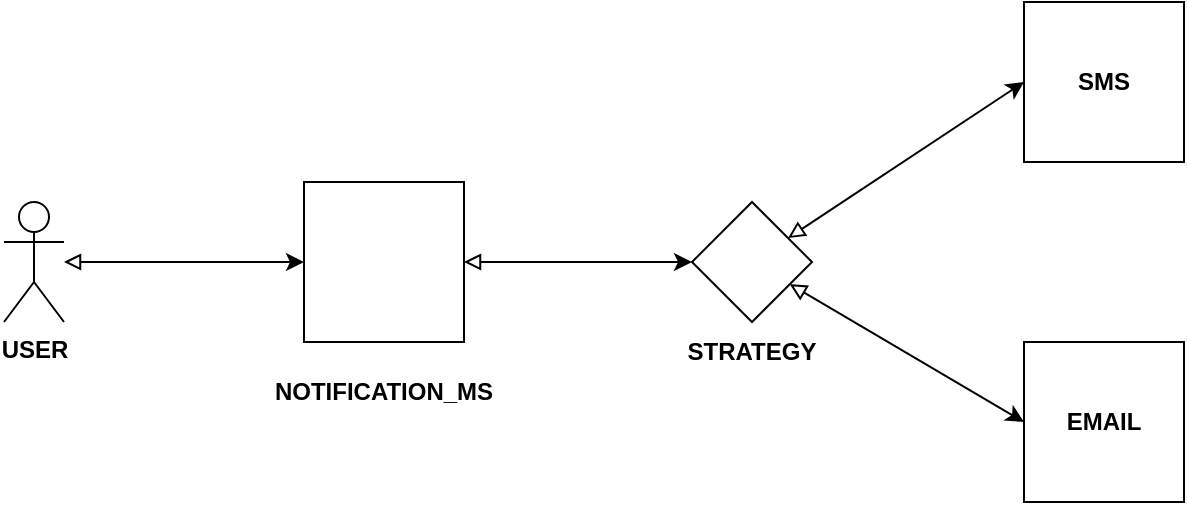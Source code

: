 <mxfile>
    <diagram id="_5mqm-Fxojh2Fkdrw7-o" name="Page-1">
        <mxGraphModel dx="878" dy="596" grid="1" gridSize="10" guides="1" tooltips="1" connect="1" arrows="1" fold="1" page="1" pageScale="1" pageWidth="827" pageHeight="1169" math="0" shadow="0">
            <root>
                <mxCell id="0"/>
                <mxCell id="1" parent="0"/>
                <mxCell id="8" style="edgeStyle=none;html=1;entryX=0;entryY=0.5;entryDx=0;entryDy=0;startArrow=block;startFill=0;" edge="1" parent="1" source="2" target="6">
                    <mxGeometry relative="1" as="geometry"/>
                </mxCell>
                <mxCell id="2" value="" style="whiteSpace=wrap;html=1;aspect=fixed;" vertex="1" parent="1">
                    <mxGeometry x="220" y="220" width="80" height="80" as="geometry"/>
                </mxCell>
                <mxCell id="4" style="edgeStyle=none;html=1;entryX=0;entryY=0.5;entryDx=0;entryDy=0;startArrow=block;startFill=0;" edge="1" parent="1" source="3" target="2">
                    <mxGeometry relative="1" as="geometry"/>
                </mxCell>
                <mxCell id="3" value="&lt;b&gt;USER&lt;/b&gt;" style="shape=umlActor;verticalLabelPosition=bottom;verticalAlign=top;html=1;outlineConnect=0;" vertex="1" parent="1">
                    <mxGeometry x="70" y="230" width="30" height="60" as="geometry"/>
                </mxCell>
                <mxCell id="5" value="&lt;b&gt;NOTIFICATION_MS&lt;/b&gt;" style="text;html=1;strokeColor=none;fillColor=none;align=center;verticalAlign=middle;whiteSpace=wrap;rounded=0;" vertex="1" parent="1">
                    <mxGeometry x="230" y="310" width="60" height="30" as="geometry"/>
                </mxCell>
                <mxCell id="11" style="edgeStyle=none;html=1;entryX=0;entryY=0.5;entryDx=0;entryDy=0;startArrow=block;startFill=0;" edge="1" parent="1" source="6" target="9">
                    <mxGeometry relative="1" as="geometry"/>
                </mxCell>
                <mxCell id="12" style="edgeStyle=none;html=1;entryX=0;entryY=0.5;entryDx=0;entryDy=0;startArrow=block;startFill=0;" edge="1" parent="1" source="6" target="10">
                    <mxGeometry relative="1" as="geometry"/>
                </mxCell>
                <mxCell id="6" value="" style="rhombus;whiteSpace=wrap;html=1;" vertex="1" parent="1">
                    <mxGeometry x="414" y="230" width="60" height="60" as="geometry"/>
                </mxCell>
                <mxCell id="7" value="STRATEGY" style="text;html=1;strokeColor=none;fillColor=none;align=center;verticalAlign=middle;whiteSpace=wrap;rounded=0;fontStyle=1" vertex="1" parent="1">
                    <mxGeometry x="409" y="290" width="70" height="30" as="geometry"/>
                </mxCell>
                <mxCell id="9" value="&lt;b&gt;SMS&lt;/b&gt;" style="whiteSpace=wrap;html=1;aspect=fixed;" vertex="1" parent="1">
                    <mxGeometry x="580" y="130" width="80" height="80" as="geometry"/>
                </mxCell>
                <mxCell id="10" value="&lt;b&gt;EMAIL&lt;/b&gt;" style="whiteSpace=wrap;html=1;aspect=fixed;" vertex="1" parent="1">
                    <mxGeometry x="580" y="300" width="80" height="80" as="geometry"/>
                </mxCell>
            </root>
        </mxGraphModel>
    </diagram>
</mxfile>